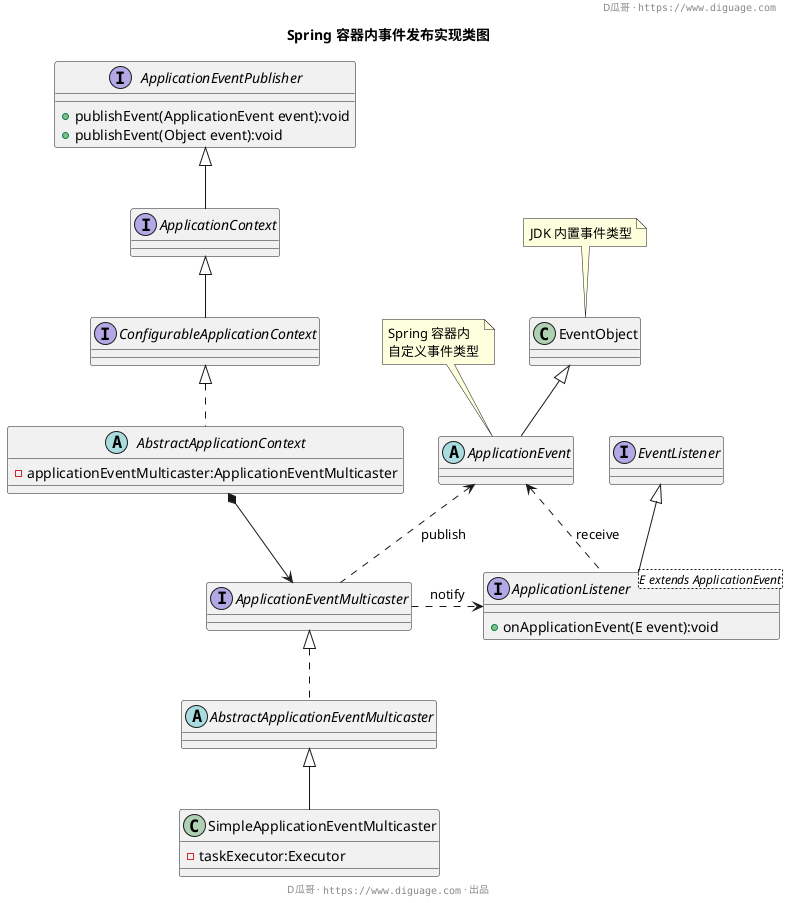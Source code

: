 @startuml
header D瓜哥 · ""https://www.diguage.com""

title **Spring 容器内事件发布实现类图**


abstract class ApplicationEvent extends EventObject
note top of EventObject : JDK 内置事件类型
note top of ApplicationEvent : Spring 容器内\n自定义事件类型

interface ApplicationListener<E extends ApplicationEvent> extends EventListener {
    + onApplicationEvent(E event):void
}

interface ApplicationEventPublisher {
    + publishEvent(ApplicationEvent event):void
    + publishEvent(Object event):void
}
interface ApplicationContext extends ApplicationEventPublisher

interface ConfigurableApplicationContext extends ApplicationContext

abstract class AbstractApplicationContext implements ConfigurableApplicationContext {
 - applicationEventMulticaster:ApplicationEventMulticaster
}

interface ApplicationEventMulticaster

ApplicationEventMulticaster .right.> ApplicationListener : notify

ApplicationEventMulticaster .up.> ApplicationEvent : publish

ApplicationListener .up.> ApplicationEvent : receive

abstract class AbstractApplicationEventMulticaster implements ApplicationEventMulticaster

class SimpleApplicationEventMulticaster extends AbstractApplicationEventMulticaster {
    - taskExecutor:Executor
}

AbstractApplicationContext *--> ApplicationEventMulticaster

footer D瓜哥 · ""https://www.diguage.com"" · 出品
@enduml